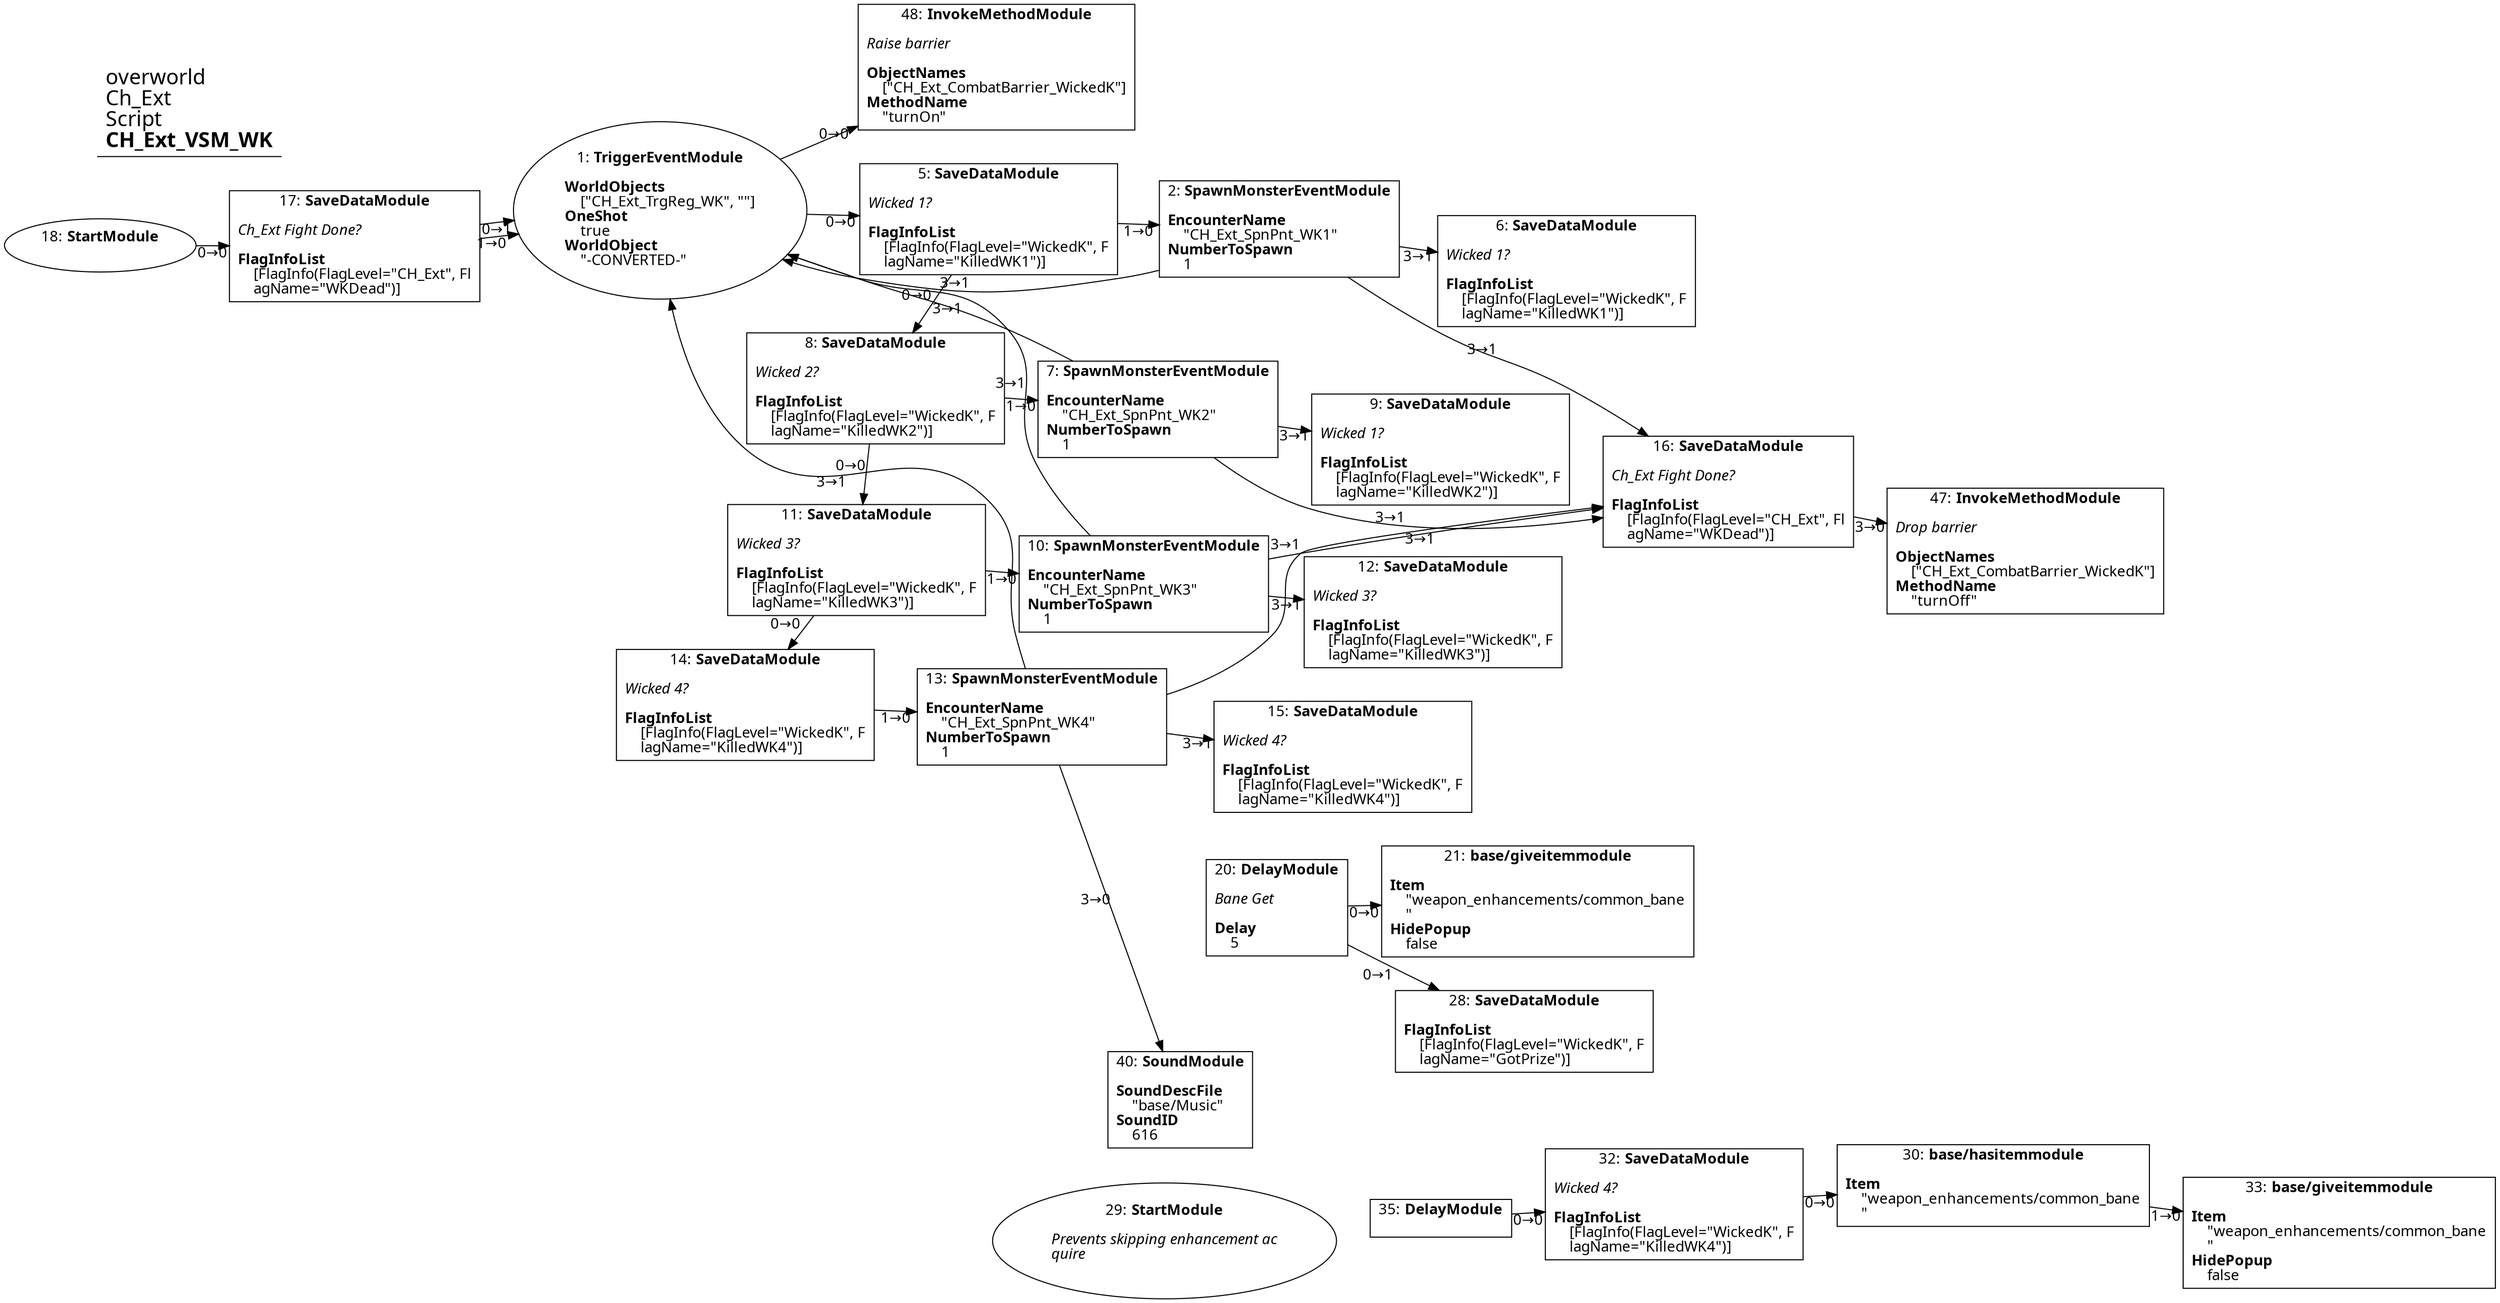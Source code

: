 digraph {
    layout = fdp;
    overlap = prism;
    sep = "+16";
    splines = spline;

    node [ shape = box ];

    graph [ fontname = "Segoe UI" ];
    node [ fontname = "Segoe UI" ];
    edge [ fontname = "Segoe UI" ];

    1 [ label = <1: <b>TriggerEventModule</b><br/><br/><b>WorldObjects</b><br align="left"/>    [&quot;CH_Ext_TrgReg_WK&quot;, &quot;&quot;]<br align="left"/><b>OneShot</b><br align="left"/>    true<br align="left"/><b>WorldObject</b><br align="left"/>    &quot;-CONVERTED-&quot;<br align="left"/>> ];
    1 [ shape = oval ]
    1 [ pos = "-0.223,-0.18300001!" ];
    1 -> 5 [ label = "0→0" ];
    1 -> 48 [ label = "0→0" ];

    2 [ label = <2: <b>SpawnMonsterEventModule</b><br/><br/><b>EncounterName</b><br align="left"/>    &quot;CH_Ext_SpnPnt_WK1&quot;<br align="left"/><b>NumberToSpawn</b><br align="left"/>    1<br align="left"/>> ];
    2 [ pos = "0.39900002,-0.20500001!" ];
    2 -> 6 [ label = "3→1" ];
    2 -> 1 [ label = "3→1" ];
    2 -> 16 [ label = "3→1" ];

    5 [ label = <5: <b>SaveDataModule</b><br/><br/><i>Wicked 1?<br align="left"/></i><br align="left"/><b>FlagInfoList</b><br align="left"/>    [FlagInfo(FlagLevel=&quot;WickedK&quot;, F<br align="left"/>    lagName=&quot;KilledWK1&quot;)]<br align="left"/>> ];
    5 [ pos = "0.132,-0.18200001!" ];
    5 -> 2 [ label = "1→0" ];
    5 -> 8 [ label = "0→0" ];

    6 [ label = <6: <b>SaveDataModule</b><br/><br/><i>Wicked 1?<br align="left"/></i><br align="left"/><b>FlagInfoList</b><br align="left"/>    [FlagInfo(FlagLevel=&quot;WickedK&quot;, F<br align="left"/>    lagName=&quot;KilledWK1&quot;)]<br align="left"/>> ];
    6 [ pos = "0.71800005,-0.25100002!" ];

    7 [ label = <7: <b>SpawnMonsterEventModule</b><br/><br/><b>EncounterName</b><br align="left"/>    &quot;CH_Ext_SpnPnt_WK2&quot;<br align="left"/><b>NumberToSpawn</b><br align="left"/>    1<br align="left"/>> ];
    7 [ pos = "0.39900002,-0.47400004!" ];
    7 -> 9 [ label = "3→1" ];
    7 -> 1 [ label = "3→1" ];
    7 -> 16 [ label = "3→1" ];

    8 [ label = <8: <b>SaveDataModule</b><br/><br/><i>Wicked 2?<br align="left"/></i><br align="left"/><b>FlagInfoList</b><br align="left"/>    [FlagInfo(FlagLevel=&quot;WickedK&quot;, F<br align="left"/>    lagName=&quot;KilledWK2&quot;)]<br align="left"/>> ];
    8 [ pos = "0.133,-0.45100003!" ];
    8 -> 7 [ label = "1→0" ];
    8 -> 11 [ label = "0→0" ];

    9 [ label = <9: <b>SaveDataModule</b><br/><br/><i>Wicked 1?<br align="left"/></i><br align="left"/><b>FlagInfoList</b><br align="left"/>    [FlagInfo(FlagLevel=&quot;WickedK&quot;, F<br align="left"/>    lagName=&quot;KilledWK2&quot;)]<br align="left"/>> ];
    9 [ pos = "0.71800005,-0.52000004!" ];

    10 [ label = <10: <b>SpawnMonsterEventModule</b><br/><br/><b>EncounterName</b><br align="left"/>    &quot;CH_Ext_SpnPnt_WK3&quot;<br align="left"/><b>NumberToSpawn</b><br align="left"/>    1<br align="left"/>> ];
    10 [ pos = "0.40500003,-0.767!" ];
    10 -> 12 [ label = "3→1" ];
    10 -> 1 [ label = "3→1" ];
    10 -> 16 [ label = "3→1" ];

    11 [ label = <11: <b>SaveDataModule</b><br/><br/><i>Wicked 3?<br align="left"/></i><br align="left"/><b>FlagInfoList</b><br align="left"/>    [FlagInfo(FlagLevel=&quot;WickedK&quot;, F<br align="left"/>    lagName=&quot;KilledWK3&quot;)]<br align="left"/>> ];
    11 [ pos = "0.13800001,-0.744!" ];
    11 -> 10 [ label = "1→0" ];
    11 -> 14 [ label = "0→0" ];

    12 [ label = <12: <b>SaveDataModule</b><br/><br/><i>Wicked 3?<br align="left"/></i><br align="left"/><b>FlagInfoList</b><br align="left"/>    [FlagInfo(FlagLevel=&quot;WickedK&quot;, F<br align="left"/>    lagName=&quot;KilledWK3&quot;)]<br align="left"/>> ];
    12 [ pos = "0.72400004,-0.813!" ];

    13 [ label = <13: <b>SpawnMonsterEventModule</b><br/><br/><b>EncounterName</b><br align="left"/>    &quot;CH_Ext_SpnPnt_WK4&quot;<br align="left"/><b>NumberToSpawn</b><br align="left"/>    1<br align="left"/>> ];
    13 [ pos = "0.40500003,-1.034!" ];
    13 -> 15 [ label = "3→1" ];
    13 -> 1 [ label = "3→1" ];
    13 -> 16 [ label = "3→1" ];
    13 -> 40 [ label = "3→0" ];

    14 [ label = <14: <b>SaveDataModule</b><br/><br/><i>Wicked 4?<br align="left"/></i><br align="left"/><b>FlagInfoList</b><br align="left"/>    [FlagInfo(FlagLevel=&quot;WickedK&quot;, F<br align="left"/>    lagName=&quot;KilledWK4&quot;)]<br align="left"/>> ];
    14 [ pos = "0.13800001,-1.011!" ];
    14 -> 13 [ label = "1→0" ];

    15 [ label = <15: <b>SaveDataModule</b><br/><br/><i>Wicked 4?<br align="left"/></i><br align="left"/><b>FlagInfoList</b><br align="left"/>    [FlagInfo(FlagLevel=&quot;WickedK&quot;, F<br align="left"/>    lagName=&quot;KilledWK4&quot;)]<br align="left"/>> ];
    15 [ pos = "0.72400004,-1.08!" ];

    16 [ label = <16: <b>SaveDataModule</b><br/><br/><i>Ch_Ext Fight Done?<br align="left"/></i><br align="left"/><b>FlagInfoList</b><br align="left"/>    [FlagInfo(FlagLevel=&quot;CH_Ext&quot;, Fl<br align="left"/>    agName=&quot;WKDead&quot;)]<br align="left"/>> ];
    16 [ pos = "1.0580001,-0.574!" ];
    16 -> 47 [ label = "3→0" ];

    17 [ label = <17: <b>SaveDataModule</b><br/><br/><i>Ch_Ext Fight Done?<br align="left"/></i><br align="left"/><b>FlagInfoList</b><br align="left"/>    [FlagInfo(FlagLevel=&quot;CH_Ext&quot;, Fl<br align="left"/>    agName=&quot;WKDead&quot;)]<br align="left"/>> ];
    17 [ pos = "-0.48800004,-0.20500001!" ];
    17 -> 1 [ label = "0→1" ];
    17 -> 1 [ label = "1→0" ];

    18 [ label = <18: <b>StartModule</b><br/><br/>> ];
    18 [ shape = oval ]
    18 [ pos = "-0.70000005,-0.20500001!" ];
    18 -> 17 [ label = "0→0" ];

    20 [ label = <20: <b>DelayModule</b><br/><br/><i>Bane Get<br align="left"/></i><br align="left"/><b>Delay</b><br align="left"/>    5<br align="left"/>> ];
    20 [ pos = "0.72300005,-1.2390001!" ];
    20 -> 21 [ label = "0→0" ];
    20 -> 28 [ label = "0→1" ];

    21 [ label = <21: <b>base/giveitemmodule</b><br/><br/><b>Item</b><br align="left"/>    &quot;weapon_enhancements/common_bane<br align="left"/>    &quot;<br align="left"/><b>HidePopup</b><br align="left"/>    false<br align="left"/>> ];
    21 [ pos = "0.92700005,-1.2390001!" ];

    28 [ label = <28: <b>SaveDataModule</b><br/><br/><b>FlagInfoList</b><br align="left"/>    [FlagInfo(FlagLevel=&quot;WickedK&quot;, F<br align="left"/>    lagName=&quot;GotPrize&quot;)]<br align="left"/>> ];
    28 [ pos = "0.9250001,-1.3440001!" ];

    29 [ label = <29: <b>StartModule</b><br/><br/><i>Prevents skipping enhancement ac<br align="left"/>quire<br align="left"/></i><br align="left"/>> ];
    29 [ shape = oval ]
    29 [ pos = "0.71800005,-1.659!" ];

    30 [ label = <30: <b>base/hasitemmodule</b><br/><br/><b>Item</b><br align="left"/>    &quot;weapon_enhancements/common_bane<br align="left"/>    &quot;<br align="left"/>> ];
    30 [ pos = "1.315,-1.659!" ];
    30 -> 33 [ label = "1→0" ];

    32 [ label = <32: <b>SaveDataModule</b><br/><br/><i>Wicked 4?<br align="left"/></i><br align="left"/><b>FlagInfoList</b><br align="left"/>    [FlagInfo(FlagLevel=&quot;WickedK&quot;, F<br align="left"/>    lagName=&quot;KilledWK4&quot;)]<br align="left"/>> ];
    32 [ pos = "1.088,-1.659!" ];
    32 -> 30 [ label = "0→0" ];

    33 [ label = <33: <b>base/giveitemmodule</b><br/><br/><b>Item</b><br align="left"/>    &quot;weapon_enhancements/common_bane<br align="left"/>    &quot;<br align="left"/><b>HidePopup</b><br align="left"/>    false<br align="left"/>> ];
    33 [ pos = "1.4950001,-1.682!" ];

    35 [ label = <35: <b>DelayModule</b><br/><br/>> ];
    35 [ pos = "0.90800005,-1.659!" ];
    35 -> 32 [ label = "0→0" ];

    40 [ label = <40: <b>SoundModule</b><br/><br/><b>SoundDescFile</b><br align="left"/>    &quot;base/Music&quot;<br align="left"/><b>SoundID</b><br align="left"/>    616<br align="left"/>> ];
    40 [ pos = "0.721,-1.465!" ];

    47 [ label = <47: <b>InvokeMethodModule</b><br/><br/><i>Drop barrier<br align="left"/></i><br align="left"/><b>ObjectNames</b><br align="left"/>    [&quot;CH_Ext_CombatBarrier_WickedK&quot;]<br align="left"/><b>MethodName</b><br align="left"/>    &quot;turnOff&quot;<br align="left"/>> ];
    47 [ pos = "1.2950001,-0.62!" ];

    48 [ label = <48: <b>InvokeMethodModule</b><br/><br/><i>Raise barrier<br align="left"/></i><br align="left"/><b>ObjectNames</b><br align="left"/>    [&quot;CH_Ext_CombatBarrier_WickedK&quot;]<br align="left"/><b>MethodName</b><br align="left"/>    &quot;turnOn&quot;<br align="left"/>> ];
    48 [ pos = "0.132,-0.015000001!" ];

    title [ pos = "-0.70100003,-0.014!" ];
    title [ shape = underline ];
    title [ label = <<font point-size="20">overworld<br align="left"/>Ch_Ext<br align="left"/>Script<br align="left"/><b>CH_Ext_VSM_WK</b><br align="left"/></font>> ];
}
